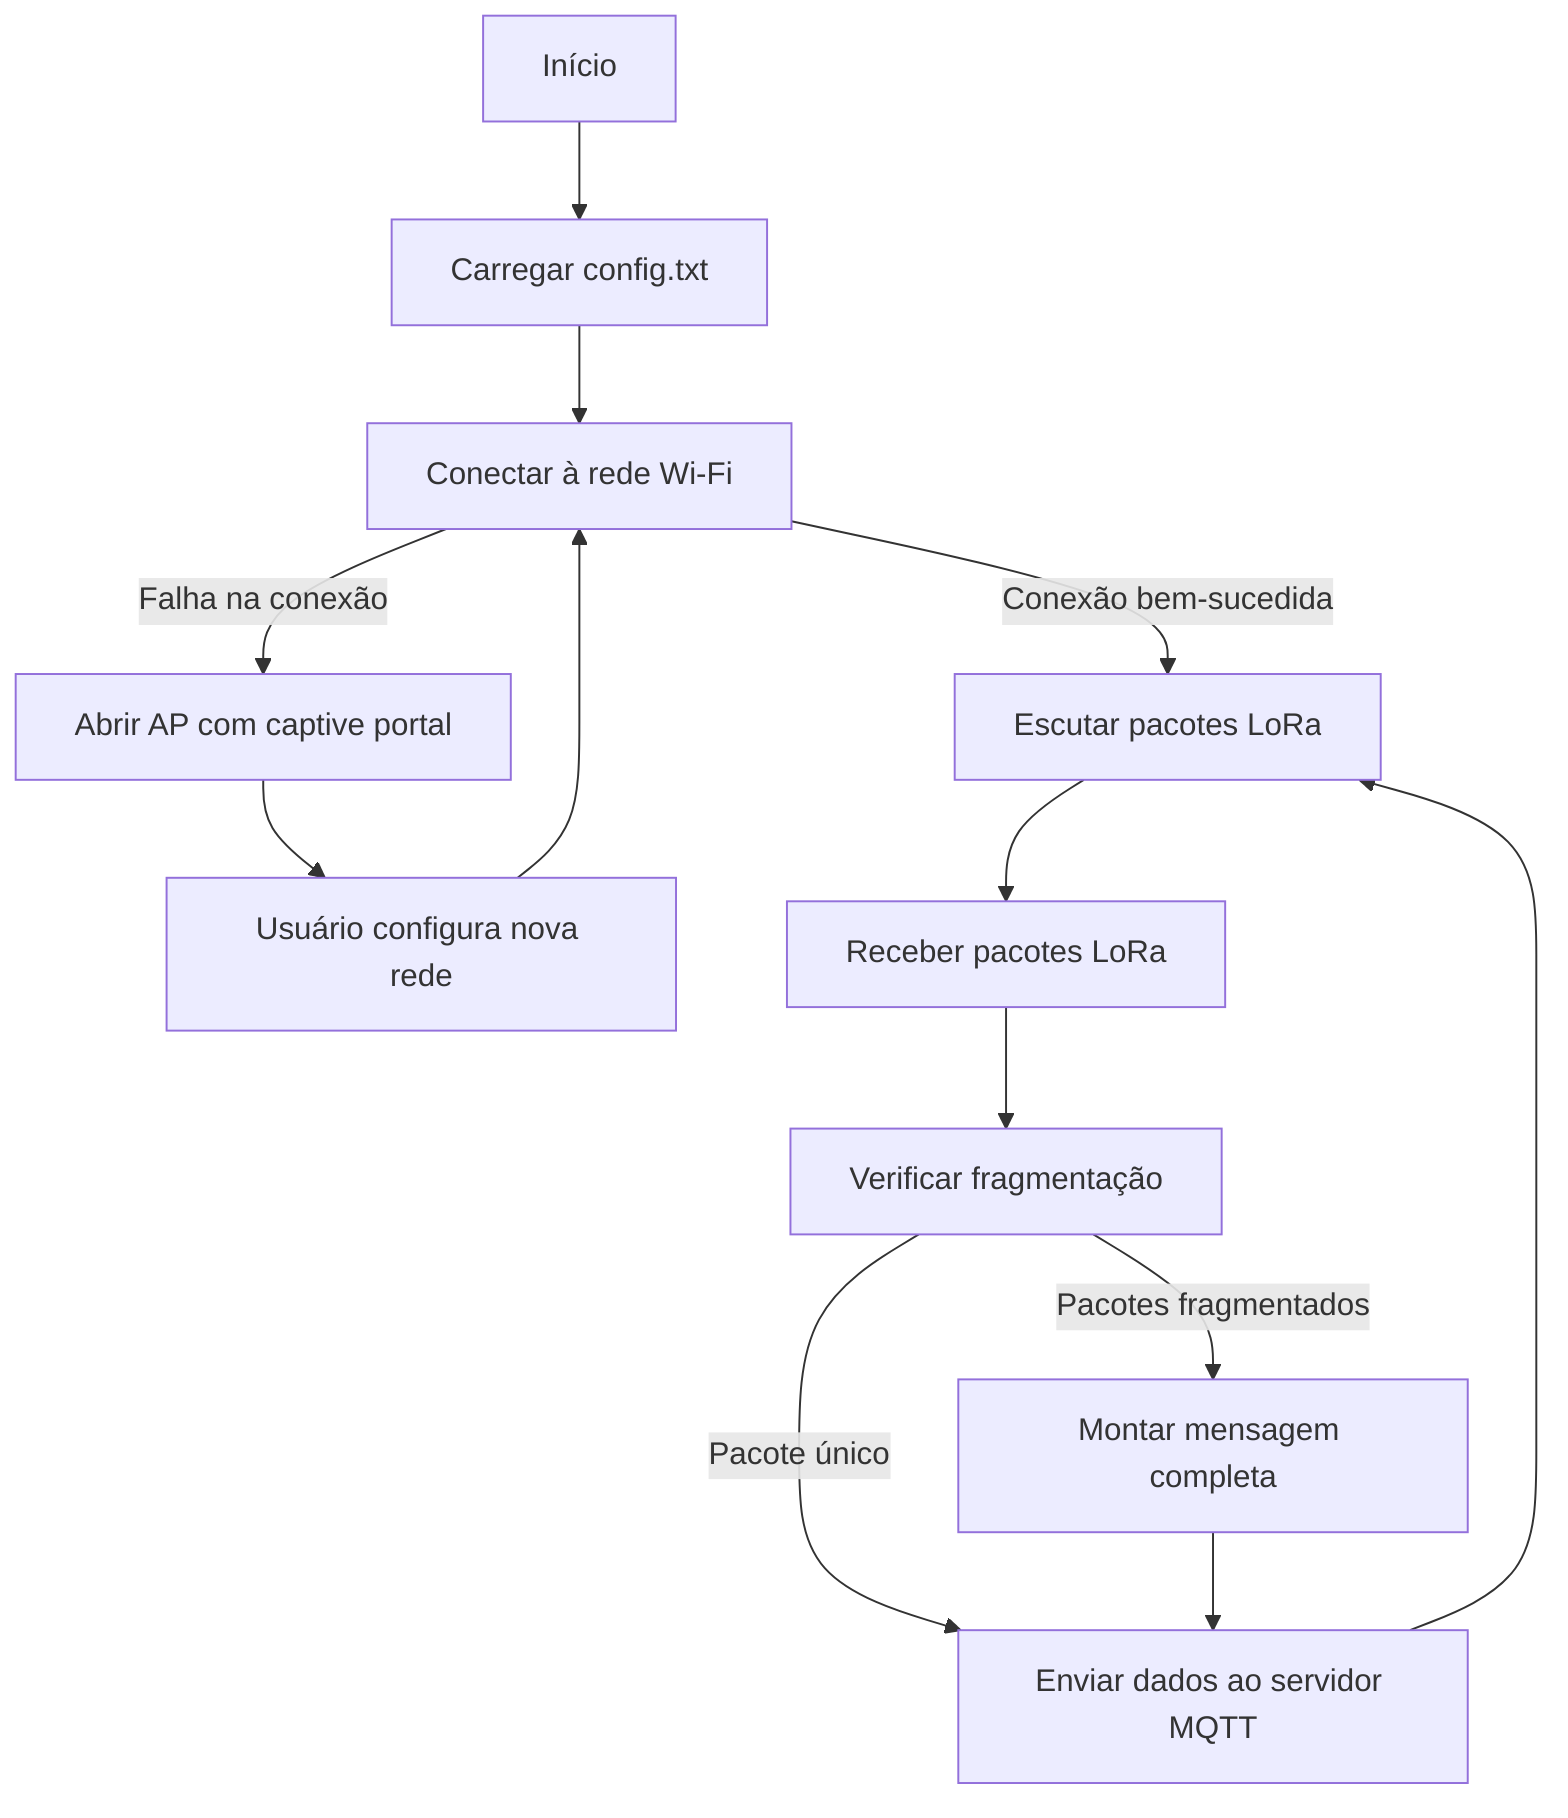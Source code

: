 flowchart TD
  Start[Início] --> LoadConfig[Carregar config.txt]
  LoadConfig --> CheckWiFi[Conectar à rede Wi-Fi]
  CheckWiFi -->|Conexão bem-sucedida| ListenLoRa[Escutar pacotes LoRa]
  CheckWiFi -->|Falha na conexão| OpenAP[Abrir AP com captive portal]
  OpenAP --> UserConfig[Usuário configura nova rede]
  UserConfig --> CheckWiFi

  ListenLoRa --> ReceivePackets[Receber pacotes LoRa]
  ReceivePackets --> CheckFragmentation[Verificar fragmentação]
  CheckFragmentation -->|Pacote único| SendToMQTT[Enviar dados ao servidor MQTT]
  CheckFragmentation -->|Pacotes fragmentados| Reassemble[Montar mensagem completa]
  Reassemble --> SendToMQTT
  SendToMQTT --> ListenLoRa
